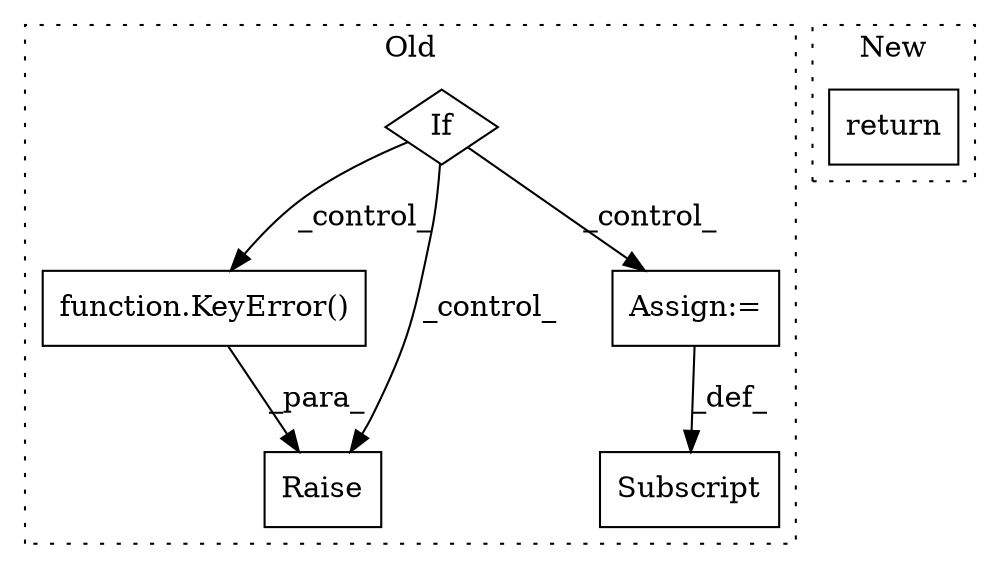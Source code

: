 digraph G {
subgraph cluster0 {
1 [label="function.KeyError()" a="75" s="1636,1718" l="9,1" shape="box"];
3 [label="Raise" a="91" s="1630" l="6" shape="box"];
4 [label="If" a="96" s="1594" l="3" shape="diamond"];
5 [label="Assign:=" a="68" s="1745" l="3" shape="box"];
6 [label="Subscript" a="63" s="1728,0" l="17,0" shape="box"];
label = "Old";
style="dotted";
}
subgraph cluster1 {
2 [label="return" a="93" s="1962" l="6" shape="box"];
label = "New";
style="dotted";
}
1 -> 3 [label="_para_"];
4 -> 1 [label="_control_"];
4 -> 3 [label="_control_"];
4 -> 5 [label="_control_"];
5 -> 6 [label="_def_"];
}